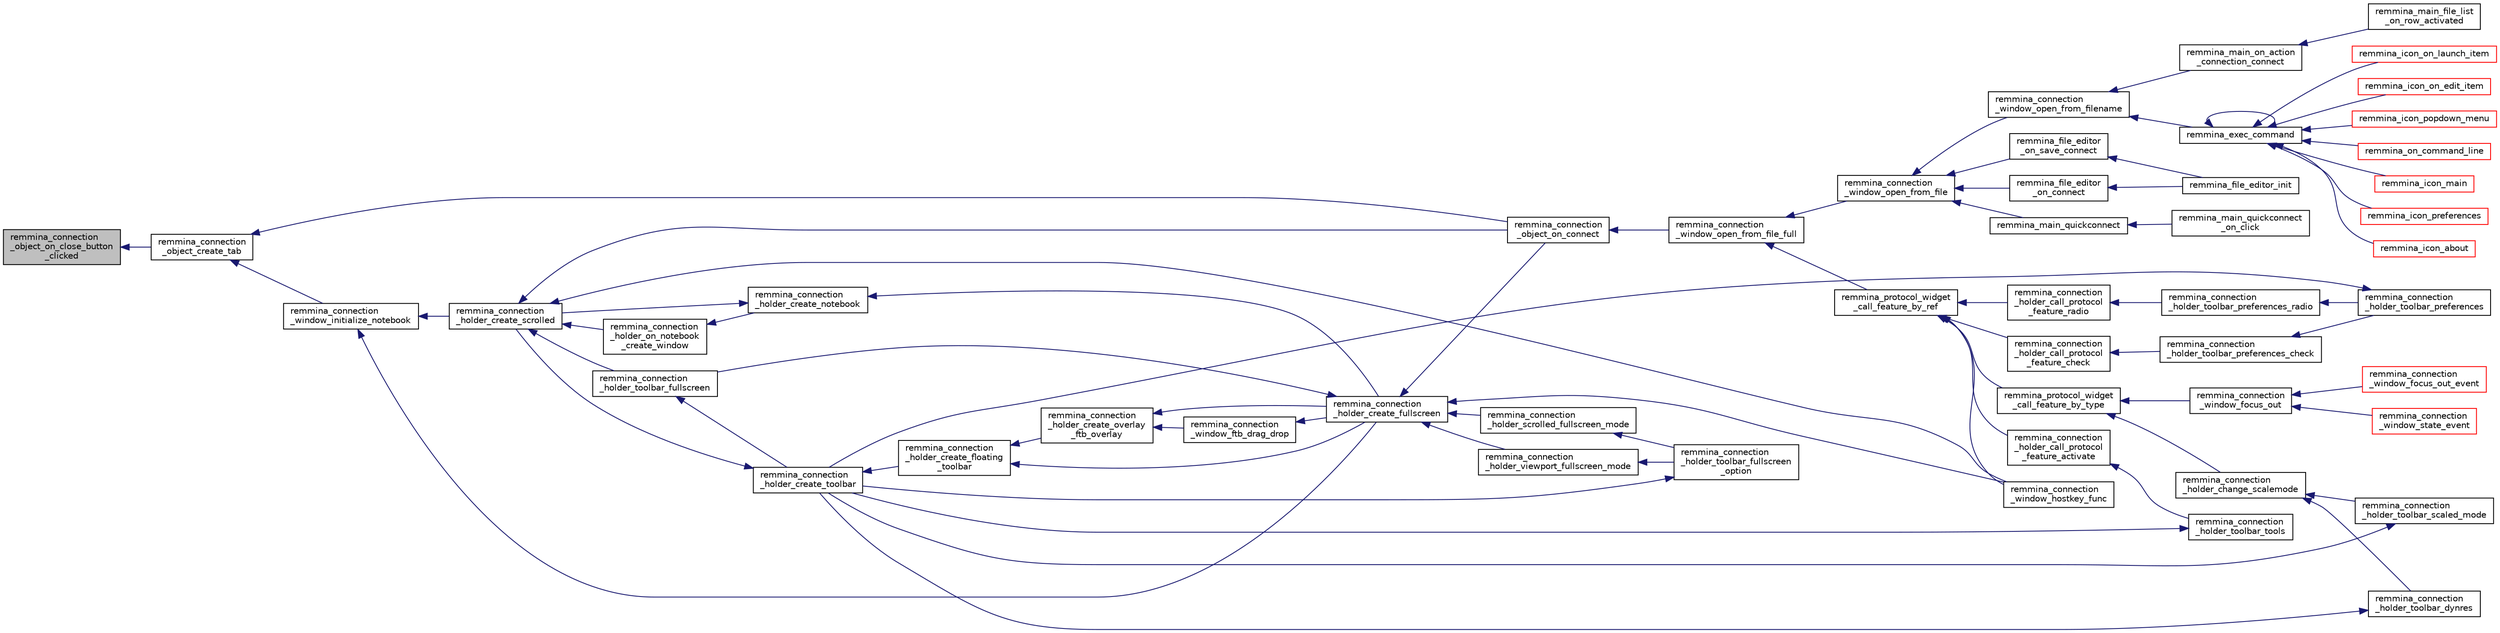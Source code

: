 digraph "remmina_connection_object_on_close_button_clicked"
{
  edge [fontname="Helvetica",fontsize="10",labelfontname="Helvetica",labelfontsize="10"];
  node [fontname="Helvetica",fontsize="10",shape=record];
  rankdir="LR";
  Node11018 [label="remmina_connection\l_object_on_close_button\l_clicked",height=0.2,width=0.4,color="black", fillcolor="grey75", style="filled", fontcolor="black"];
  Node11018 -> Node11019 [dir="back",color="midnightblue",fontsize="10",style="solid",fontname="Helvetica"];
  Node11019 [label="remmina_connection\l_object_create_tab",height=0.2,width=0.4,color="black", fillcolor="white", style="filled",URL="$remmina__connection__window_8c.html#a888c4dd031e9366a3284cb34351865aa"];
  Node11019 -> Node11020 [dir="back",color="midnightblue",fontsize="10",style="solid",fontname="Helvetica"];
  Node11020 [label="remmina_connection\l_window_initialize_notebook",height=0.2,width=0.4,color="black", fillcolor="white", style="filled",URL="$remmina__connection__window_8c.html#aa28770c2f7c156eb4574227310481041"];
  Node11020 -> Node11021 [dir="back",color="midnightblue",fontsize="10",style="solid",fontname="Helvetica"];
  Node11021 [label="remmina_connection\l_holder_create_scrolled",height=0.2,width=0.4,color="black", fillcolor="white", style="filled",URL="$remmina__connection__window_8c.html#a57b3656c37df65d276ddd50a16906dc7"];
  Node11021 -> Node11022 [dir="back",color="midnightblue",fontsize="10",style="solid",fontname="Helvetica"];
  Node11022 [label="remmina_connection\l_holder_toolbar_fullscreen",height=0.2,width=0.4,color="black", fillcolor="white", style="filled",URL="$remmina__connection__window_8c.html#a02ac20f50f1b7b816bd7208127efdbee"];
  Node11022 -> Node11023 [dir="back",color="midnightblue",fontsize="10",style="solid",fontname="Helvetica"];
  Node11023 [label="remmina_connection\l_holder_create_toolbar",height=0.2,width=0.4,color="black", fillcolor="white", style="filled",URL="$remmina__connection__window_8c.html#af8138da72278e9e9000276e08a6fd984"];
  Node11023 -> Node11024 [dir="back",color="midnightblue",fontsize="10",style="solid",fontname="Helvetica"];
  Node11024 [label="remmina_connection\l_holder_create_floating\l_toolbar",height=0.2,width=0.4,color="black", fillcolor="white", style="filled",URL="$remmina__connection__window_8c.html#a967dca6c1876afc3e6bcb763f9709d43"];
  Node11024 -> Node11025 [dir="back",color="midnightblue",fontsize="10",style="solid",fontname="Helvetica"];
  Node11025 [label="remmina_connection\l_holder_create_overlay\l_ftb_overlay",height=0.2,width=0.4,color="black", fillcolor="white", style="filled",URL="$remmina__connection__window_8c.html#ab2edcb806312b3367c70fbb13c383ae0"];
  Node11025 -> Node11026 [dir="back",color="midnightblue",fontsize="10",style="solid",fontname="Helvetica"];
  Node11026 [label="remmina_connection\l_window_ftb_drag_drop",height=0.2,width=0.4,color="black", fillcolor="white", style="filled",URL="$remmina__connection__window_8c.html#a15c9b2bd929f8f2bb64d0bb6fa60f067"];
  Node11026 -> Node11027 [dir="back",color="midnightblue",fontsize="10",style="solid",fontname="Helvetica"];
  Node11027 [label="remmina_connection\l_holder_create_fullscreen",height=0.2,width=0.4,color="black", fillcolor="white", style="filled",URL="$remmina__connection__window_8c.html#ae67ca4d276339723c1ff87fc224eaccf"];
  Node11027 -> Node11022 [dir="back",color="midnightblue",fontsize="10",style="solid",fontname="Helvetica"];
  Node11027 -> Node11028 [dir="back",color="midnightblue",fontsize="10",style="solid",fontname="Helvetica"];
  Node11028 [label="remmina_connection\l_holder_viewport_fullscreen_mode",height=0.2,width=0.4,color="black", fillcolor="white", style="filled",URL="$remmina__connection__window_8c.html#a0e99d0ff8c39f2c6de508eee9ef498c5"];
  Node11028 -> Node11029 [dir="back",color="midnightblue",fontsize="10",style="solid",fontname="Helvetica"];
  Node11029 [label="remmina_connection\l_holder_toolbar_fullscreen\l_option",height=0.2,width=0.4,color="black", fillcolor="white", style="filled",URL="$remmina__connection__window_8c.html#a1415cdcbed0e6fe9a7978586bf132207"];
  Node11029 -> Node11023 [dir="back",color="midnightblue",fontsize="10",style="solid",fontname="Helvetica"];
  Node11027 -> Node11030 [dir="back",color="midnightblue",fontsize="10",style="solid",fontname="Helvetica"];
  Node11030 [label="remmina_connection\l_holder_scrolled_fullscreen_mode",height=0.2,width=0.4,color="black", fillcolor="white", style="filled",URL="$remmina__connection__window_8c.html#aa25cae5c0e15e13b817b925e42a044a9"];
  Node11030 -> Node11029 [dir="back",color="midnightblue",fontsize="10",style="solid",fontname="Helvetica"];
  Node11027 -> Node11031 [dir="back",color="midnightblue",fontsize="10",style="solid",fontname="Helvetica"];
  Node11031 [label="remmina_connection\l_window_hostkey_func",height=0.2,width=0.4,color="black", fillcolor="white", style="filled",URL="$remmina__connection__window_8c.html#abef663d930076deb3105f86dabe2a9c3"];
  Node11027 -> Node11032 [dir="back",color="midnightblue",fontsize="10",style="solid",fontname="Helvetica"];
  Node11032 [label="remmina_connection\l_object_on_connect",height=0.2,width=0.4,color="black", fillcolor="white", style="filled",URL="$remmina__connection__window_8c.html#a0ad685a873ecef95ec13caba17e0c22e"];
  Node11032 -> Node11033 [dir="back",color="midnightblue",fontsize="10",style="solid",fontname="Helvetica"];
  Node11033 [label="remmina_connection\l_window_open_from_file_full",height=0.2,width=0.4,color="black", fillcolor="white", style="filled",URL="$remmina__connection__window_8h.html#adbf2b670ca3bae96a99cb0b36021a961"];
  Node11033 -> Node11034 [dir="back",color="midnightblue",fontsize="10",style="solid",fontname="Helvetica"];
  Node11034 [label="remmina_connection\l_window_open_from_file",height=0.2,width=0.4,color="black", fillcolor="white", style="filled",URL="$remmina__connection__window_8h.html#a1c7f722a89609523cc4de079cc82f23c"];
  Node11034 -> Node11035 [dir="back",color="midnightblue",fontsize="10",style="solid",fontname="Helvetica"];
  Node11035 [label="remmina_connection\l_window_open_from_filename",height=0.2,width=0.4,color="black", fillcolor="white", style="filled",URL="$remmina__connection__window_8h.html#ab0ed27ef360efc7d92906cbabf9da5db"];
  Node11035 -> Node11036 [dir="back",color="midnightblue",fontsize="10",style="solid",fontname="Helvetica"];
  Node11036 [label="remmina_exec_command",height=0.2,width=0.4,color="black", fillcolor="white", style="filled",URL="$remmina__exec_8h.html#a424cabdcff647797061e7482049d62a7"];
  Node11036 -> Node11037 [dir="back",color="midnightblue",fontsize="10",style="solid",fontname="Helvetica"];
  Node11037 [label="remmina_on_command_line",height=0.2,width=0.4,color="red", fillcolor="white", style="filled",URL="$remmina_8c.html#aeb286fc5bd52ab5382ab8cb495dc2914"];
  Node11036 -> Node11036 [dir="back",color="midnightblue",fontsize="10",style="solid",fontname="Helvetica"];
  Node11036 -> Node11039 [dir="back",color="midnightblue",fontsize="10",style="solid",fontname="Helvetica"];
  Node11039 [label="remmina_icon_main",height=0.2,width=0.4,color="red", fillcolor="white", style="filled",URL="$remmina__icon_8c.html#a920476110ab6410c8fc8cf734109e497"];
  Node11036 -> Node11050 [dir="back",color="midnightblue",fontsize="10",style="solid",fontname="Helvetica"];
  Node11050 [label="remmina_icon_preferences",height=0.2,width=0.4,color="red", fillcolor="white", style="filled",URL="$remmina__icon_8c.html#ad3b0e3d12e4854eae05b1afea19da404"];
  Node11036 -> Node11051 [dir="back",color="midnightblue",fontsize="10",style="solid",fontname="Helvetica"];
  Node11051 [label="remmina_icon_about",height=0.2,width=0.4,color="red", fillcolor="white", style="filled",URL="$remmina__icon_8c.html#a5cdf1958ef01e49889bcee2e90e2cf71"];
  Node11036 -> Node11052 [dir="back",color="midnightblue",fontsize="10",style="solid",fontname="Helvetica"];
  Node11052 [label="remmina_icon_on_launch_item",height=0.2,width=0.4,color="red", fillcolor="white", style="filled",URL="$remmina__icon_8c.html#ad1699688680e12abcfd5c74dd2f76d83"];
  Node11036 -> Node11055 [dir="back",color="midnightblue",fontsize="10",style="solid",fontname="Helvetica"];
  Node11055 [label="remmina_icon_on_edit_item",height=0.2,width=0.4,color="red", fillcolor="white", style="filled",URL="$remmina__icon_8c.html#af8708120906a8dc41a7998ebf9ecd129"];
  Node11036 -> Node11056 [dir="back",color="midnightblue",fontsize="10",style="solid",fontname="Helvetica"];
  Node11056 [label="remmina_icon_popdown_menu",height=0.2,width=0.4,color="red", fillcolor="white", style="filled",URL="$remmina__icon_8c.html#a444be76e3c3a065279c5f9abc7fae833"];
  Node11035 -> Node11057 [dir="back",color="midnightblue",fontsize="10",style="solid",fontname="Helvetica"];
  Node11057 [label="remmina_main_on_action\l_connection_connect",height=0.2,width=0.4,color="black", fillcolor="white", style="filled",URL="$remmina__main_8c.html#ae023d1cb099a4f7bee79f13760566cbf"];
  Node11057 -> Node11058 [dir="back",color="midnightblue",fontsize="10",style="solid",fontname="Helvetica"];
  Node11058 [label="remmina_main_file_list\l_on_row_activated",height=0.2,width=0.4,color="black", fillcolor="white", style="filled",URL="$remmina__main_8c.html#aba1a89a2400c5cc8373c6bd34602ac10"];
  Node11034 -> Node11059 [dir="back",color="midnightblue",fontsize="10",style="solid",fontname="Helvetica"];
  Node11059 [label="remmina_file_editor\l_on_connect",height=0.2,width=0.4,color="black", fillcolor="white", style="filled",URL="$remmina__file__editor_8c.html#a73b8581fd1fd77532b748d91a2951f25"];
  Node11059 -> Node11043 [dir="back",color="midnightblue",fontsize="10",style="solid",fontname="Helvetica"];
  Node11043 [label="remmina_file_editor_init",height=0.2,width=0.4,color="black", fillcolor="white", style="filled",URL="$remmina__file__editor_8c.html#a9afd8d41c66f547320930eb331f3124d"];
  Node11034 -> Node11044 [dir="back",color="midnightblue",fontsize="10",style="solid",fontname="Helvetica"];
  Node11044 [label="remmina_file_editor\l_on_save_connect",height=0.2,width=0.4,color="black", fillcolor="white", style="filled",URL="$remmina__file__editor_8c.html#a57224f3f69f04f398de563b71be6b18e"];
  Node11044 -> Node11043 [dir="back",color="midnightblue",fontsize="10",style="solid",fontname="Helvetica"];
  Node11034 -> Node11060 [dir="back",color="midnightblue",fontsize="10",style="solid",fontname="Helvetica"];
  Node11060 [label="remmina_main_quickconnect",height=0.2,width=0.4,color="black", fillcolor="white", style="filled",URL="$remmina__main_8c.html#a802458852abacebfb16f1f4295806a01"];
  Node11060 -> Node11061 [dir="back",color="midnightblue",fontsize="10",style="solid",fontname="Helvetica"];
  Node11061 [label="remmina_main_quickconnect\l_on_click",height=0.2,width=0.4,color="black", fillcolor="white", style="filled",URL="$remmina__main_8c.html#a210e9e04c7c97cc86412044de31f659d"];
  Node11033 -> Node11062 [dir="back",color="midnightblue",fontsize="10",style="solid",fontname="Helvetica"];
  Node11062 [label="remmina_protocol_widget\l_call_feature_by_ref",height=0.2,width=0.4,color="black", fillcolor="white", style="filled",URL="$remmina__protocol__widget_8h.html#a605b69a9aa4393024369cc5070488692"];
  Node11062 -> Node11063 [dir="back",color="midnightblue",fontsize="10",style="solid",fontname="Helvetica"];
  Node11063 [label="remmina_connection\l_holder_call_protocol\l_feature_radio",height=0.2,width=0.4,color="black", fillcolor="white", style="filled",URL="$remmina__connection__window_8c.html#a86280cb973101817f7410af393bc2f98"];
  Node11063 -> Node11064 [dir="back",color="midnightblue",fontsize="10",style="solid",fontname="Helvetica"];
  Node11064 [label="remmina_connection\l_holder_toolbar_preferences_radio",height=0.2,width=0.4,color="black", fillcolor="white", style="filled",URL="$remmina__connection__window_8c.html#a1ddab4aacc284c606ab237eae9c0b5a9"];
  Node11064 -> Node11065 [dir="back",color="midnightblue",fontsize="10",style="solid",fontname="Helvetica"];
  Node11065 [label="remmina_connection\l_holder_toolbar_preferences",height=0.2,width=0.4,color="black", fillcolor="white", style="filled",URL="$remmina__connection__window_8c.html#a78ec7d6e66d6e6569c1a9a0230c74bc8"];
  Node11065 -> Node11023 [dir="back",color="midnightblue",fontsize="10",style="solid",fontname="Helvetica"];
  Node11062 -> Node11066 [dir="back",color="midnightblue",fontsize="10",style="solid",fontname="Helvetica"];
  Node11066 [label="remmina_connection\l_holder_call_protocol\l_feature_check",height=0.2,width=0.4,color="black", fillcolor="white", style="filled",URL="$remmina__connection__window_8c.html#a8d924ded7fe147df8b5f113e2fb1d6e7"];
  Node11066 -> Node11067 [dir="back",color="midnightblue",fontsize="10",style="solid",fontname="Helvetica"];
  Node11067 [label="remmina_connection\l_holder_toolbar_preferences_check",height=0.2,width=0.4,color="black", fillcolor="white", style="filled",URL="$remmina__connection__window_8c.html#ada0dce340f5f1484c496a2357e8a2c69"];
  Node11067 -> Node11065 [dir="back",color="midnightblue",fontsize="10",style="solid",fontname="Helvetica"];
  Node11062 -> Node11068 [dir="back",color="midnightblue",fontsize="10",style="solid",fontname="Helvetica"];
  Node11068 [label="remmina_connection\l_holder_call_protocol\l_feature_activate",height=0.2,width=0.4,color="black", fillcolor="white", style="filled",URL="$remmina__connection__window_8c.html#a4507b43c6fd10bc68d9512c6b253a552"];
  Node11068 -> Node11069 [dir="back",color="midnightblue",fontsize="10",style="solid",fontname="Helvetica"];
  Node11069 [label="remmina_connection\l_holder_toolbar_tools",height=0.2,width=0.4,color="black", fillcolor="white", style="filled",URL="$remmina__connection__window_8c.html#a51cc0b2274049920f67c71047bd76213"];
  Node11069 -> Node11023 [dir="back",color="midnightblue",fontsize="10",style="solid",fontname="Helvetica"];
  Node11062 -> Node11031 [dir="back",color="midnightblue",fontsize="10",style="solid",fontname="Helvetica"];
  Node11062 -> Node11070 [dir="back",color="midnightblue",fontsize="10",style="solid",fontname="Helvetica"];
  Node11070 [label="remmina_protocol_widget\l_call_feature_by_type",height=0.2,width=0.4,color="black", fillcolor="white", style="filled",URL="$remmina__protocol__widget_8h.html#a6a630e96e5b914d60d678ae8eaad4cd9"];
  Node11070 -> Node11071 [dir="back",color="midnightblue",fontsize="10",style="solid",fontname="Helvetica"];
  Node11071 [label="remmina_connection\l_holder_change_scalemode",height=0.2,width=0.4,color="black", fillcolor="white", style="filled",URL="$remmina__connection__window_8c.html#a5565ebedf82eb9f2d54b7f447b4c930e"];
  Node11071 -> Node11072 [dir="back",color="midnightblue",fontsize="10",style="solid",fontname="Helvetica"];
  Node11072 [label="remmina_connection\l_holder_toolbar_dynres",height=0.2,width=0.4,color="black", fillcolor="white", style="filled",URL="$remmina__connection__window_8c.html#a576e3800c7371f63b27e3832848ac4e5"];
  Node11072 -> Node11023 [dir="back",color="midnightblue",fontsize="10",style="solid",fontname="Helvetica"];
  Node11071 -> Node11073 [dir="back",color="midnightblue",fontsize="10",style="solid",fontname="Helvetica"];
  Node11073 [label="remmina_connection\l_holder_toolbar_scaled_mode",height=0.2,width=0.4,color="black", fillcolor="white", style="filled",URL="$remmina__connection__window_8c.html#ad6136dd7c0867a5a5f1c0b0645632ee4"];
  Node11073 -> Node11023 [dir="back",color="midnightblue",fontsize="10",style="solid",fontname="Helvetica"];
  Node11070 -> Node11074 [dir="back",color="midnightblue",fontsize="10",style="solid",fontname="Helvetica"];
  Node11074 [label="remmina_connection\l_window_focus_out",height=0.2,width=0.4,color="black", fillcolor="white", style="filled",URL="$remmina__connection__window_8c.html#a8c242e0a7ee57ed79099c330d696b43f"];
  Node11074 -> Node11075 [dir="back",color="midnightblue",fontsize="10",style="solid",fontname="Helvetica"];
  Node11075 [label="remmina_connection\l_window_focus_out_event",height=0.2,width=0.4,color="red", fillcolor="white", style="filled",URL="$remmina__connection__window_8c.html#a539828a1dd435bee083d82136691176c"];
  Node11074 -> Node11077 [dir="back",color="midnightblue",fontsize="10",style="solid",fontname="Helvetica"];
  Node11077 [label="remmina_connection\l_window_state_event",height=0.2,width=0.4,color="red", fillcolor="white", style="filled",URL="$remmina__connection__window_8c.html#a174d5b1e983a96c98aae2e8078f462bd"];
  Node11025 -> Node11027 [dir="back",color="midnightblue",fontsize="10",style="solid",fontname="Helvetica"];
  Node11024 -> Node11027 [dir="back",color="midnightblue",fontsize="10",style="solid",fontname="Helvetica"];
  Node11023 -> Node11021 [dir="back",color="midnightblue",fontsize="10",style="solid",fontname="Helvetica"];
  Node11021 -> Node11078 [dir="back",color="midnightblue",fontsize="10",style="solid",fontname="Helvetica"];
  Node11078 [label="remmina_connection\l_holder_on_notebook\l_create_window",height=0.2,width=0.4,color="black", fillcolor="white", style="filled",URL="$remmina__connection__window_8c.html#a2f5fc595c1aad851962aa58e2009bcce"];
  Node11078 -> Node11079 [dir="back",color="midnightblue",fontsize="10",style="solid",fontname="Helvetica"];
  Node11079 [label="remmina_connection\l_holder_create_notebook",height=0.2,width=0.4,color="black", fillcolor="white", style="filled",URL="$remmina__connection__window_8c.html#ae616dc409c5775dc73d9a83c1f081705"];
  Node11079 -> Node11021 [dir="back",color="midnightblue",fontsize="10",style="solid",fontname="Helvetica"];
  Node11079 -> Node11027 [dir="back",color="midnightblue",fontsize="10",style="solid",fontname="Helvetica"];
  Node11021 -> Node11031 [dir="back",color="midnightblue",fontsize="10",style="solid",fontname="Helvetica"];
  Node11021 -> Node11032 [dir="back",color="midnightblue",fontsize="10",style="solid",fontname="Helvetica"];
  Node11020 -> Node11027 [dir="back",color="midnightblue",fontsize="10",style="solid",fontname="Helvetica"];
  Node11019 -> Node11032 [dir="back",color="midnightblue",fontsize="10",style="solid",fontname="Helvetica"];
}
